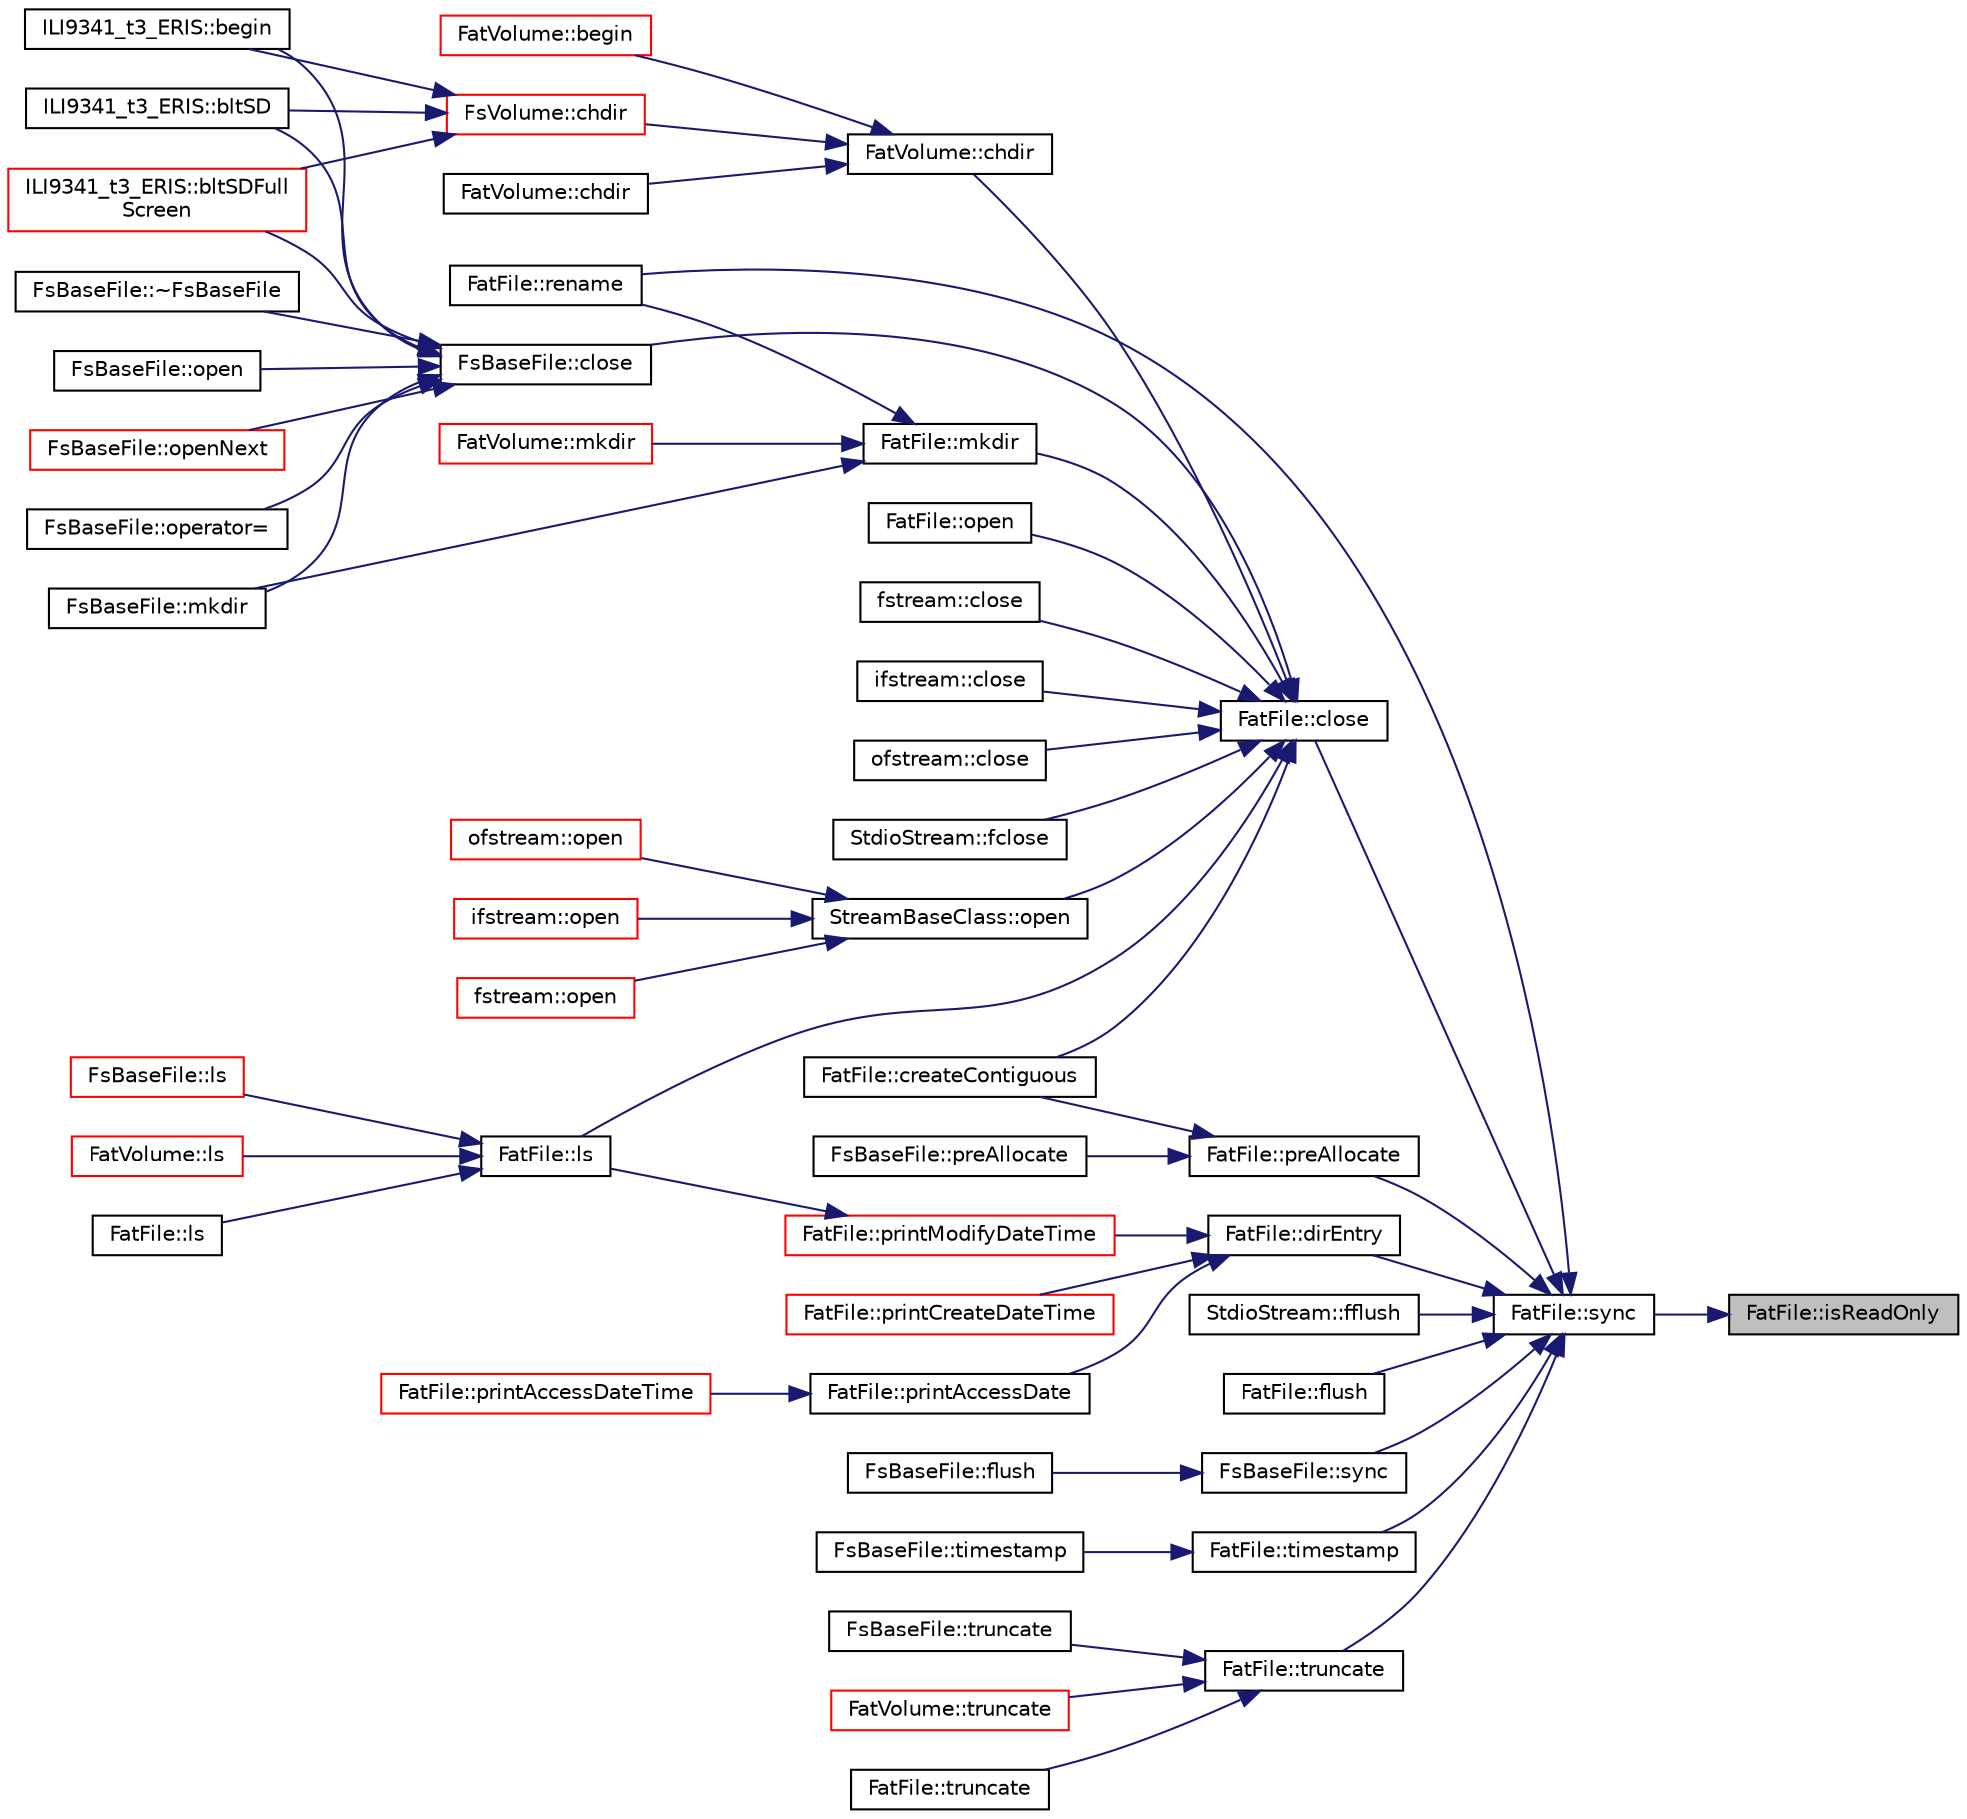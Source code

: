 digraph "FatFile::isReadOnly"
{
 // LATEX_PDF_SIZE
  edge [fontname="Helvetica",fontsize="10",labelfontname="Helvetica",labelfontsize="10"];
  node [fontname="Helvetica",fontsize="10",shape=record];
  rankdir="RL";
  Node1 [label="FatFile::isReadOnly",height=0.2,width=0.4,color="black", fillcolor="grey75", style="filled", fontcolor="black",tooltip=" "];
  Node1 -> Node2 [dir="back",color="midnightblue",fontsize="10",style="solid",fontname="Helvetica"];
  Node2 [label="FatFile::sync",height=0.2,width=0.4,color="black", fillcolor="white", style="filled",URL="$class_fat_file.html#a67f3dc4896c542d695e11aac927f585e",tooltip=" "];
  Node2 -> Node3 [dir="back",color="midnightblue",fontsize="10",style="solid",fontname="Helvetica"];
  Node3 [label="FatFile::close",height=0.2,width=0.4,color="black", fillcolor="white", style="filled",URL="$class_fat_file.html#afd16af325e0642e4bff6430b7d8bb18b",tooltip=" "];
  Node3 -> Node4 [dir="back",color="midnightblue",fontsize="10",style="solid",fontname="Helvetica"];
  Node4 [label="FatVolume::chdir",height=0.2,width=0.4,color="black", fillcolor="white", style="filled",URL="$class_fat_volume.html#a659d921b3efd52d310a33cba69eff18b",tooltip=" "];
  Node4 -> Node5 [dir="back",color="midnightblue",fontsize="10",style="solid",fontname="Helvetica"];
  Node5 [label="FatVolume::begin",height=0.2,width=0.4,color="red", fillcolor="white", style="filled",URL="$class_fat_volume.html#af3a219ea89bbbf310a61115c9a3d221a",tooltip=" "];
  Node4 -> Node7 [dir="back",color="midnightblue",fontsize="10",style="solid",fontname="Helvetica"];
  Node7 [label="FsVolume::chdir",height=0.2,width=0.4,color="red", fillcolor="white", style="filled",URL="$class_fs_volume.html#abcc645df09441d40c476e4981393c944",tooltip=" "];
  Node7 -> Node8 [dir="back",color="midnightblue",fontsize="10",style="solid",fontname="Helvetica"];
  Node8 [label="ILI9341_t3_ERIS::begin",height=0.2,width=0.4,color="black", fillcolor="white", style="filled",URL="$class_i_l_i9341__t3___e_r_i_s.html#aac7f00d564f87cf2063f869d273f6f48",tooltip=" "];
  Node7 -> Node9 [dir="back",color="midnightblue",fontsize="10",style="solid",fontname="Helvetica"];
  Node9 [label="ILI9341_t3_ERIS::bltSD",height=0.2,width=0.4,color="black", fillcolor="white", style="filled",URL="$class_i_l_i9341__t3___e_r_i_s.html#a62cbbd94867557ffbe8d9a2c832c8716",tooltip=" "];
  Node7 -> Node10 [dir="back",color="midnightblue",fontsize="10",style="solid",fontname="Helvetica"];
  Node10 [label="ILI9341_t3_ERIS::bltSDFull\lScreen",height=0.2,width=0.4,color="red", fillcolor="white", style="filled",URL="$class_i_l_i9341__t3___e_r_i_s.html#a6efb6ee1407d55e237e86b7557d89b75",tooltip=" "];
  Node4 -> Node15 [dir="back",color="midnightblue",fontsize="10",style="solid",fontname="Helvetica"];
  Node15 [label="FatVolume::chdir",height=0.2,width=0.4,color="black", fillcolor="white", style="filled",URL="$class_fat_volume.html#ac591520e33ff8ba51e80782a87423872",tooltip=" "];
  Node3 -> Node16 [dir="back",color="midnightblue",fontsize="10",style="solid",fontname="Helvetica"];
  Node16 [label="FsBaseFile::close",height=0.2,width=0.4,color="black", fillcolor="white", style="filled",URL="$class_fs_base_file.html#aa669c695a839e68e417fb15eebe3de13",tooltip=" "];
  Node16 -> Node8 [dir="back",color="midnightblue",fontsize="10",style="solid",fontname="Helvetica"];
  Node16 -> Node9 [dir="back",color="midnightblue",fontsize="10",style="solid",fontname="Helvetica"];
  Node16 -> Node10 [dir="back",color="midnightblue",fontsize="10",style="solid",fontname="Helvetica"];
  Node16 -> Node17 [dir="back",color="midnightblue",fontsize="10",style="solid",fontname="Helvetica"];
  Node17 [label="FsBaseFile::mkdir",height=0.2,width=0.4,color="black", fillcolor="white", style="filled",URL="$class_fs_base_file.html#a8b7aa7f2c63882e483336dfe12ef6800",tooltip=" "];
  Node16 -> Node18 [dir="back",color="midnightblue",fontsize="10",style="solid",fontname="Helvetica"];
  Node18 [label="FsBaseFile::open",height=0.2,width=0.4,color="black", fillcolor="white", style="filled",URL="$class_fs_base_file.html#a9786eb47f5d001e89ff291c271517547",tooltip=" "];
  Node16 -> Node19 [dir="back",color="midnightblue",fontsize="10",style="solid",fontname="Helvetica"];
  Node19 [label="FsBaseFile::openNext",height=0.2,width=0.4,color="red", fillcolor="white", style="filled",URL="$class_fs_base_file.html#acb9b1075f4db76fa7e0521c9aff9c3df",tooltip=" "];
  Node16 -> Node21 [dir="back",color="midnightblue",fontsize="10",style="solid",fontname="Helvetica"];
  Node21 [label="FsBaseFile::operator=",height=0.2,width=0.4,color="black", fillcolor="white", style="filled",URL="$class_fs_base_file.html#ae4f6d168072bb4f2a61976f621659d20",tooltip=" "];
  Node16 -> Node22 [dir="back",color="midnightblue",fontsize="10",style="solid",fontname="Helvetica"];
  Node22 [label="FsBaseFile::~FsBaseFile",height=0.2,width=0.4,color="black", fillcolor="white", style="filled",URL="$class_fs_base_file.html#ab148c0eb86197666a251a2f0a15f2a02",tooltip=" "];
  Node3 -> Node23 [dir="back",color="midnightblue",fontsize="10",style="solid",fontname="Helvetica"];
  Node23 [label="fstream::close",height=0.2,width=0.4,color="black", fillcolor="white", style="filled",URL="$classfstream.html#ac5720ee620c09d63dd186823e688ea9a",tooltip=" "];
  Node3 -> Node24 [dir="back",color="midnightblue",fontsize="10",style="solid",fontname="Helvetica"];
  Node24 [label="ifstream::close",height=0.2,width=0.4,color="black", fillcolor="white", style="filled",URL="$classifstream.html#ac5892f472afdef6160f5fe2401b16dce",tooltip=" "];
  Node3 -> Node25 [dir="back",color="midnightblue",fontsize="10",style="solid",fontname="Helvetica"];
  Node25 [label="ofstream::close",height=0.2,width=0.4,color="black", fillcolor="white", style="filled",URL="$classofstream.html#a240f3752c7ff7a78d10c143d2083715f",tooltip=" "];
  Node3 -> Node26 [dir="back",color="midnightblue",fontsize="10",style="solid",fontname="Helvetica"];
  Node26 [label="FatFile::createContiguous",height=0.2,width=0.4,color="black", fillcolor="white", style="filled",URL="$class_fat_file.html#a0853fbd44aee2798d14d8e3aed78f8bf",tooltip=" "];
  Node3 -> Node27 [dir="back",color="midnightblue",fontsize="10",style="solid",fontname="Helvetica"];
  Node27 [label="StdioStream::fclose",height=0.2,width=0.4,color="black", fillcolor="white", style="filled",URL="$class_stdio_stream.html#a4ddd4658d49182013d2fa2a181e96c5a",tooltip=" "];
  Node3 -> Node28 [dir="back",color="midnightblue",fontsize="10",style="solid",fontname="Helvetica"];
  Node28 [label="FatFile::ls",height=0.2,width=0.4,color="black", fillcolor="white", style="filled",URL="$class_fat_file.html#a60ab9d16bcc778150a364c26de467de1",tooltip=" "];
  Node28 -> Node29 [dir="back",color="midnightblue",fontsize="10",style="solid",fontname="Helvetica"];
  Node29 [label="FsBaseFile::ls",height=0.2,width=0.4,color="red", fillcolor="white", style="filled",URL="$class_fs_base_file.html#aecbc336b952eebebfdfcf917863183ee",tooltip=" "];
  Node28 -> Node31 [dir="back",color="midnightblue",fontsize="10",style="solid",fontname="Helvetica"];
  Node31 [label="FatVolume::ls",height=0.2,width=0.4,color="red", fillcolor="white", style="filled",URL="$class_fat_volume.html#ae40964f357cfff4208812344a0e6f26f",tooltip=" "];
  Node28 -> Node34 [dir="back",color="midnightblue",fontsize="10",style="solid",fontname="Helvetica"];
  Node34 [label="FatFile::ls",height=0.2,width=0.4,color="black", fillcolor="white", style="filled",URL="$class_fat_file.html#a6a11f3307da6232b5f2d11812832d93a",tooltip=" "];
  Node3 -> Node35 [dir="back",color="midnightblue",fontsize="10",style="solid",fontname="Helvetica"];
  Node35 [label="FatFile::mkdir",height=0.2,width=0.4,color="black", fillcolor="white", style="filled",URL="$class_fat_file.html#abab5b9f72cc796388dd4eed01d13d90d",tooltip=" "];
  Node35 -> Node36 [dir="back",color="midnightblue",fontsize="10",style="solid",fontname="Helvetica"];
  Node36 [label="FatVolume::mkdir",height=0.2,width=0.4,color="red", fillcolor="white", style="filled",URL="$class_fat_volume.html#ad80bccf8f24ff001a7b9277effc2cc52",tooltip=" "];
  Node35 -> Node17 [dir="back",color="midnightblue",fontsize="10",style="solid",fontname="Helvetica"];
  Node35 -> Node40 [dir="back",color="midnightblue",fontsize="10",style="solid",fontname="Helvetica"];
  Node40 [label="FatFile::rename",height=0.2,width=0.4,color="black", fillcolor="white", style="filled",URL="$class_fat_file.html#a4b42f2454ff462555c07ea094a92a1e0",tooltip=" "];
  Node3 -> Node41 [dir="back",color="midnightblue",fontsize="10",style="solid",fontname="Helvetica"];
  Node41 [label="StreamBaseClass::open",height=0.2,width=0.4,color="black", fillcolor="white", style="filled",URL="$class_stream_base_class.html#ae35297f11506f154597015f9216b72df",tooltip=" "];
  Node41 -> Node42 [dir="back",color="midnightblue",fontsize="10",style="solid",fontname="Helvetica"];
  Node42 [label="ifstream::open",height=0.2,width=0.4,color="red", fillcolor="white", style="filled",URL="$classifstream.html#a169694d6535fd551fd6db48a2867590e",tooltip=" "];
  Node41 -> Node44 [dir="back",color="midnightblue",fontsize="10",style="solid",fontname="Helvetica"];
  Node44 [label="fstream::open",height=0.2,width=0.4,color="red", fillcolor="white", style="filled",URL="$classfstream.html#a85b24d94552991f33caf4c3a83420879",tooltip=" "];
  Node41 -> Node46 [dir="back",color="midnightblue",fontsize="10",style="solid",fontname="Helvetica"];
  Node46 [label="ofstream::open",height=0.2,width=0.4,color="red", fillcolor="white", style="filled",URL="$classofstream.html#a4b9d30c742fbe01baa336406c7afdcb2",tooltip=" "];
  Node3 -> Node48 [dir="back",color="midnightblue",fontsize="10",style="solid",fontname="Helvetica"];
  Node48 [label="FatFile::open",height=0.2,width=0.4,color="black", fillcolor="white", style="filled",URL="$class_fat_file.html#a58d6ea245f1bc3ae7a6df311cd25052f",tooltip=" "];
  Node2 -> Node49 [dir="back",color="midnightblue",fontsize="10",style="solid",fontname="Helvetica"];
  Node49 [label="FatFile::dirEntry",height=0.2,width=0.4,color="black", fillcolor="white", style="filled",URL="$class_fat_file.html#a2f4e9ab3056125b07f15d14ca26d5346",tooltip=" "];
  Node49 -> Node50 [dir="back",color="midnightblue",fontsize="10",style="solid",fontname="Helvetica"];
  Node50 [label="FatFile::printAccessDate",height=0.2,width=0.4,color="black", fillcolor="white", style="filled",URL="$class_fat_file.html#a22be4c339d0bfa331f75415b74dd4f37",tooltip=" "];
  Node50 -> Node51 [dir="back",color="midnightblue",fontsize="10",style="solid",fontname="Helvetica"];
  Node51 [label="FatFile::printAccessDateTime",height=0.2,width=0.4,color="red", fillcolor="white", style="filled",URL="$class_fat_file.html#a19b3196bb1f6a68a2447e53b09369aef",tooltip=" "];
  Node49 -> Node53 [dir="back",color="midnightblue",fontsize="10",style="solid",fontname="Helvetica"];
  Node53 [label="FatFile::printCreateDateTime",height=0.2,width=0.4,color="red", fillcolor="white", style="filled",URL="$class_fat_file.html#ab22396a285e27b53501a0047ddd97f59",tooltip=" "];
  Node49 -> Node55 [dir="back",color="midnightblue",fontsize="10",style="solid",fontname="Helvetica"];
  Node55 [label="FatFile::printModifyDateTime",height=0.2,width=0.4,color="red", fillcolor="white", style="filled",URL="$class_fat_file.html#a43c8a1cabcae673e43c590f5db44c65a",tooltip=" "];
  Node55 -> Node28 [dir="back",color="midnightblue",fontsize="10",style="solid",fontname="Helvetica"];
  Node2 -> Node57 [dir="back",color="midnightblue",fontsize="10",style="solid",fontname="Helvetica"];
  Node57 [label="StdioStream::fflush",height=0.2,width=0.4,color="black", fillcolor="white", style="filled",URL="$class_stdio_stream.html#a7ce32ec7ea3f2fd8ea42b9633890f1c0",tooltip=" "];
  Node2 -> Node58 [dir="back",color="midnightblue",fontsize="10",style="solid",fontname="Helvetica"];
  Node58 [label="FatFile::flush",height=0.2,width=0.4,color="black", fillcolor="white", style="filled",URL="$class_fat_file.html#a166b5ff04754cc925f2aee71bf92f800",tooltip=" "];
  Node2 -> Node59 [dir="back",color="midnightblue",fontsize="10",style="solid",fontname="Helvetica"];
  Node59 [label="FatFile::preAllocate",height=0.2,width=0.4,color="black", fillcolor="white", style="filled",URL="$class_fat_file.html#aeeb13b9de68bf9097c863c41d655ee83",tooltip=" "];
  Node59 -> Node26 [dir="back",color="midnightblue",fontsize="10",style="solid",fontname="Helvetica"];
  Node59 -> Node60 [dir="back",color="midnightblue",fontsize="10",style="solid",fontname="Helvetica"];
  Node60 [label="FsBaseFile::preAllocate",height=0.2,width=0.4,color="black", fillcolor="white", style="filled",URL="$class_fs_base_file.html#acbc037f9f07c57235bb8b30af5a53ac2",tooltip=" "];
  Node2 -> Node40 [dir="back",color="midnightblue",fontsize="10",style="solid",fontname="Helvetica"];
  Node2 -> Node61 [dir="back",color="midnightblue",fontsize="10",style="solid",fontname="Helvetica"];
  Node61 [label="FsBaseFile::sync",height=0.2,width=0.4,color="black", fillcolor="white", style="filled",URL="$class_fs_base_file.html#acf2d9261c5c1b1b022a0414cdfe0a17b",tooltip=" "];
  Node61 -> Node62 [dir="back",color="midnightblue",fontsize="10",style="solid",fontname="Helvetica"];
  Node62 [label="FsBaseFile::flush",height=0.2,width=0.4,color="black", fillcolor="white", style="filled",URL="$class_fs_base_file.html#adba2e8ad2ec46ae0f7b8f93b33a2b262",tooltip=" "];
  Node2 -> Node63 [dir="back",color="midnightblue",fontsize="10",style="solid",fontname="Helvetica"];
  Node63 [label="FatFile::timestamp",height=0.2,width=0.4,color="black", fillcolor="white", style="filled",URL="$class_fat_file.html#a56dabdf73833b7e961c4530eb8e16d23",tooltip=" "];
  Node63 -> Node64 [dir="back",color="midnightblue",fontsize="10",style="solid",fontname="Helvetica"];
  Node64 [label="FsBaseFile::timestamp",height=0.2,width=0.4,color="black", fillcolor="white", style="filled",URL="$class_fs_base_file.html#acea65e639feebaac01964af02a77d324",tooltip=" "];
  Node2 -> Node65 [dir="back",color="midnightblue",fontsize="10",style="solid",fontname="Helvetica"];
  Node65 [label="FatFile::truncate",height=0.2,width=0.4,color="black", fillcolor="white", style="filled",URL="$class_fat_file.html#a7dda881dac19ea2aa9b2e85a229a98d7",tooltip=" "];
  Node65 -> Node66 [dir="back",color="midnightblue",fontsize="10",style="solid",fontname="Helvetica"];
  Node66 [label="FsBaseFile::truncate",height=0.2,width=0.4,color="black", fillcolor="white", style="filled",URL="$class_fs_base_file.html#a2a0bf00241df08a604f054512746986b",tooltip=" "];
  Node65 -> Node67 [dir="back",color="midnightblue",fontsize="10",style="solid",fontname="Helvetica"];
  Node67 [label="FatVolume::truncate",height=0.2,width=0.4,color="red", fillcolor="white", style="filled",URL="$class_fat_volume.html#a86a08bf789e33567418465b9b12751e2",tooltip=" "];
  Node65 -> Node69 [dir="back",color="midnightblue",fontsize="10",style="solid",fontname="Helvetica"];
  Node69 [label="FatFile::truncate",height=0.2,width=0.4,color="black", fillcolor="white", style="filled",URL="$class_fat_file.html#aa6e663098a578635d37d92e82d18d616",tooltip=" "];
}
